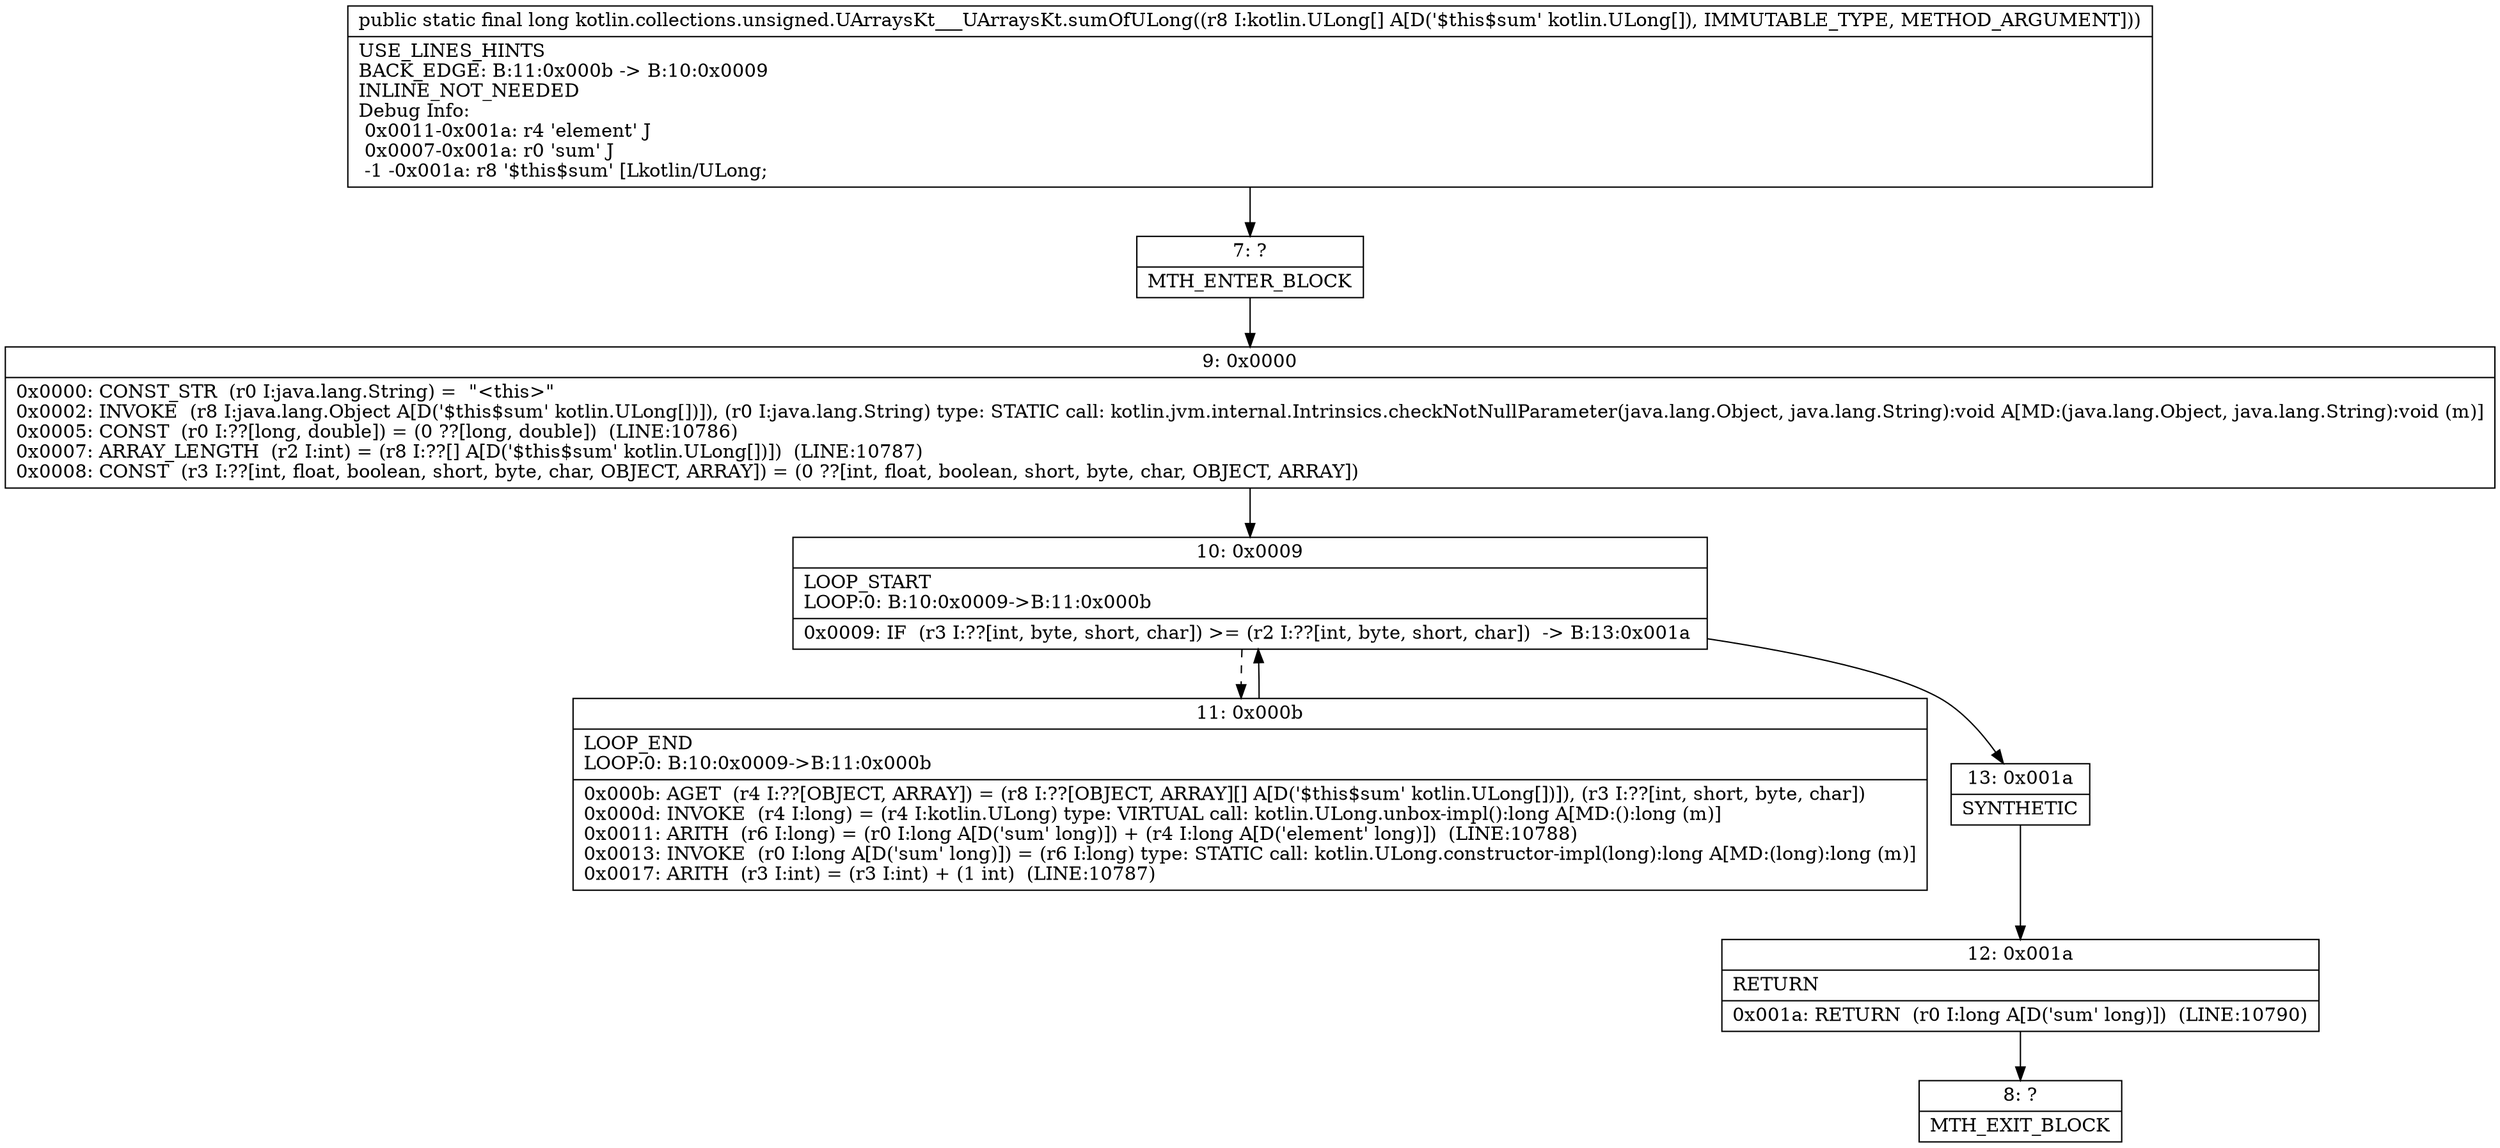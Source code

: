 digraph "CFG forkotlin.collections.unsigned.UArraysKt___UArraysKt.sumOfULong([Lkotlin\/ULong;)J" {
Node_7 [shape=record,label="{7\:\ ?|MTH_ENTER_BLOCK\l}"];
Node_9 [shape=record,label="{9\:\ 0x0000|0x0000: CONST_STR  (r0 I:java.lang.String) =  \"\<this\>\" \l0x0002: INVOKE  (r8 I:java.lang.Object A[D('$this$sum' kotlin.ULong[])]), (r0 I:java.lang.String) type: STATIC call: kotlin.jvm.internal.Intrinsics.checkNotNullParameter(java.lang.Object, java.lang.String):void A[MD:(java.lang.Object, java.lang.String):void (m)]\l0x0005: CONST  (r0 I:??[long, double]) = (0 ??[long, double])  (LINE:10786)\l0x0007: ARRAY_LENGTH  (r2 I:int) = (r8 I:??[] A[D('$this$sum' kotlin.ULong[])])  (LINE:10787)\l0x0008: CONST  (r3 I:??[int, float, boolean, short, byte, char, OBJECT, ARRAY]) = (0 ??[int, float, boolean, short, byte, char, OBJECT, ARRAY]) \l}"];
Node_10 [shape=record,label="{10\:\ 0x0009|LOOP_START\lLOOP:0: B:10:0x0009\-\>B:11:0x000b\l|0x0009: IF  (r3 I:??[int, byte, short, char]) \>= (r2 I:??[int, byte, short, char])  \-\> B:13:0x001a \l}"];
Node_11 [shape=record,label="{11\:\ 0x000b|LOOP_END\lLOOP:0: B:10:0x0009\-\>B:11:0x000b\l|0x000b: AGET  (r4 I:??[OBJECT, ARRAY]) = (r8 I:??[OBJECT, ARRAY][] A[D('$this$sum' kotlin.ULong[])]), (r3 I:??[int, short, byte, char]) \l0x000d: INVOKE  (r4 I:long) = (r4 I:kotlin.ULong) type: VIRTUAL call: kotlin.ULong.unbox\-impl():long A[MD:():long (m)]\l0x0011: ARITH  (r6 I:long) = (r0 I:long A[D('sum' long)]) + (r4 I:long A[D('element' long)])  (LINE:10788)\l0x0013: INVOKE  (r0 I:long A[D('sum' long)]) = (r6 I:long) type: STATIC call: kotlin.ULong.constructor\-impl(long):long A[MD:(long):long (m)]\l0x0017: ARITH  (r3 I:int) = (r3 I:int) + (1 int)  (LINE:10787)\l}"];
Node_13 [shape=record,label="{13\:\ 0x001a|SYNTHETIC\l}"];
Node_12 [shape=record,label="{12\:\ 0x001a|RETURN\l|0x001a: RETURN  (r0 I:long A[D('sum' long)])  (LINE:10790)\l}"];
Node_8 [shape=record,label="{8\:\ ?|MTH_EXIT_BLOCK\l}"];
MethodNode[shape=record,label="{public static final long kotlin.collections.unsigned.UArraysKt___UArraysKt.sumOfULong((r8 I:kotlin.ULong[] A[D('$this$sum' kotlin.ULong[]), IMMUTABLE_TYPE, METHOD_ARGUMENT]))  | USE_LINES_HINTS\lBACK_EDGE: B:11:0x000b \-\> B:10:0x0009\lINLINE_NOT_NEEDED\lDebug Info:\l  0x0011\-0x001a: r4 'element' J\l  0x0007\-0x001a: r0 'sum' J\l  \-1 \-0x001a: r8 '$this$sum' [Lkotlin\/ULong;\l}"];
MethodNode -> Node_7;Node_7 -> Node_9;
Node_9 -> Node_10;
Node_10 -> Node_11[style=dashed];
Node_10 -> Node_13;
Node_11 -> Node_10;
Node_13 -> Node_12;
Node_12 -> Node_8;
}

